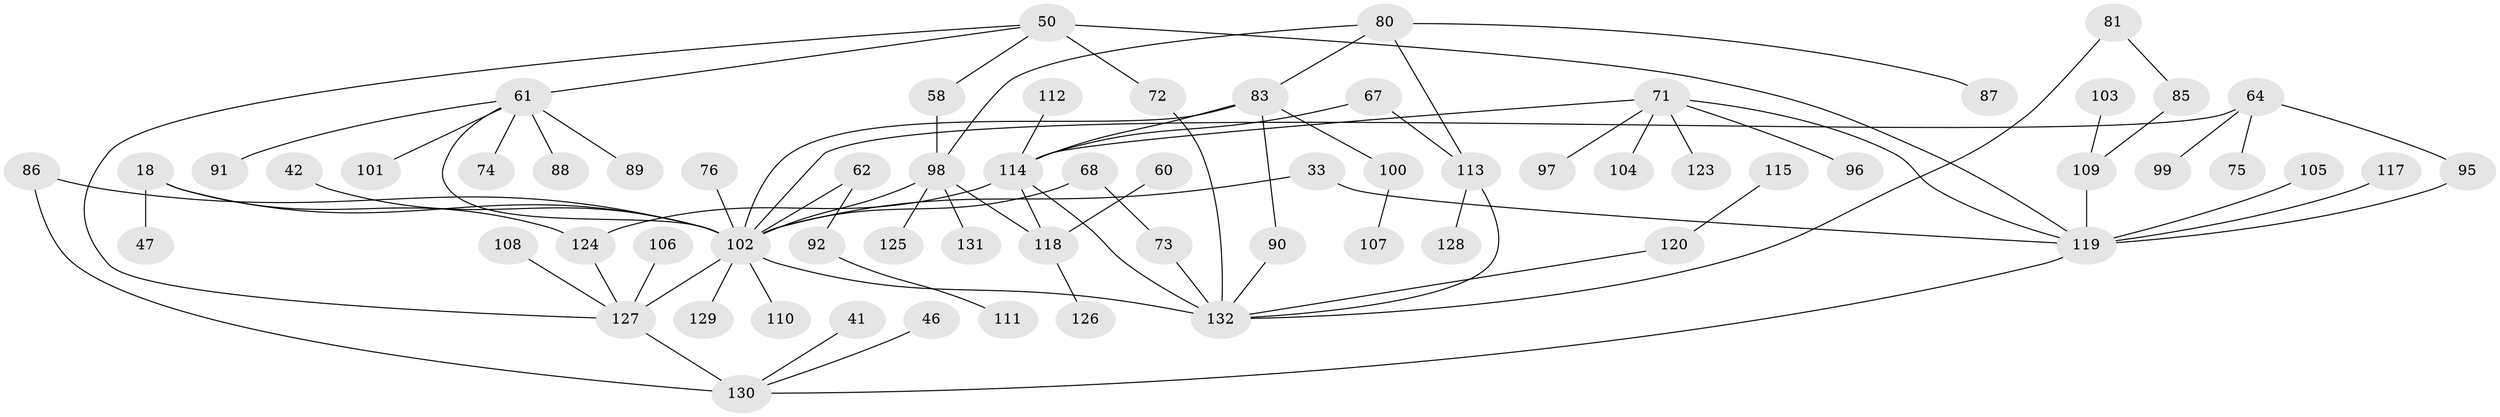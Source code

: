 // original degree distribution, {4: 0.09848484848484848, 3: 0.17424242424242425, 8: 0.007575757575757576, 2: 0.3333333333333333, 5: 0.06060606060606061, 6: 0.030303030303030304, 7: 0.007575757575757576, 1: 0.2878787878787879}
// Generated by graph-tools (version 1.1) at 2025/42/03/09/25 04:42:44]
// undirected, 66 vertices, 83 edges
graph export_dot {
graph [start="1"]
  node [color=gray90,style=filled];
  18;
  33;
  41;
  42;
  46;
  47 [super="+23"];
  50 [super="+36"];
  58;
  60 [super="+53"];
  61 [super="+37+38+26"];
  62 [super="+25"];
  64 [super="+44"];
  67;
  68;
  71 [super="+65"];
  72 [super="+70"];
  73;
  74;
  75;
  76 [super="+57"];
  80 [super="+35"];
  81;
  83 [super="+40+82"];
  85;
  86;
  87;
  88;
  89;
  90;
  91;
  92;
  95;
  96;
  97;
  98 [super="+3"];
  99;
  100;
  101;
  102 [super="+30+49+32"];
  103;
  104;
  105;
  106;
  107;
  108;
  109 [super="+48"];
  110 [super="+22"];
  111;
  112;
  113 [super="+7+39"];
  114 [super="+20+45+51"];
  115;
  117;
  118 [super="+28+66"];
  119 [super="+55+54+52+116"];
  120 [super="+93"];
  123;
  124 [super="+63+79"];
  125;
  126;
  127 [super="+77+69+122"];
  128;
  129;
  130 [super="+84"];
  131;
  132 [super="+121+78"];
  18 -- 102 [weight=2];
  18 -- 47 [weight=2];
  18 -- 124;
  33 -- 102;
  33 -- 119;
  41 -- 130;
  42 -- 102;
  46 -- 130;
  50 -- 58;
  50 -- 61 [weight=2];
  50 -- 119 [weight=3];
  50 -- 72;
  50 -- 127;
  58 -- 98;
  60 -- 118;
  61 -- 89;
  61 -- 101;
  61 -- 74;
  61 -- 88;
  61 -- 91;
  61 -- 102;
  62 -- 92;
  62 -- 102;
  64 -- 95;
  64 -- 99;
  64 -- 75;
  64 -- 102;
  67 -- 113;
  67 -- 114;
  68 -- 73;
  68 -- 102;
  71 -- 97;
  71 -- 96;
  71 -- 114;
  71 -- 119;
  71 -- 104;
  71 -- 123;
  72 -- 132;
  73 -- 132;
  76 -- 102;
  80 -- 113;
  80 -- 98;
  80 -- 87;
  80 -- 83;
  81 -- 85;
  81 -- 132;
  83 -- 114;
  83 -- 102;
  83 -- 90;
  83 -- 100;
  85 -- 109;
  86 -- 102;
  86 -- 130;
  90 -- 132;
  92 -- 111;
  95 -- 119;
  98 -- 131;
  98 -- 118;
  98 -- 125;
  98 -- 102 [weight=4];
  100 -- 107;
  102 -- 132 [weight=2];
  102 -- 129;
  102 -- 127 [weight=4];
  102 -- 110;
  103 -- 109;
  105 -- 119;
  106 -- 127;
  108 -- 127;
  109 -- 119;
  112 -- 114;
  113 -- 128;
  113 -- 132;
  114 -- 118 [weight=2];
  114 -- 132;
  114 -- 124;
  115 -- 120;
  117 -- 119;
  118 -- 126;
  119 -- 130;
  120 -- 132;
  124 -- 127;
  127 -- 130 [weight=2];
}
